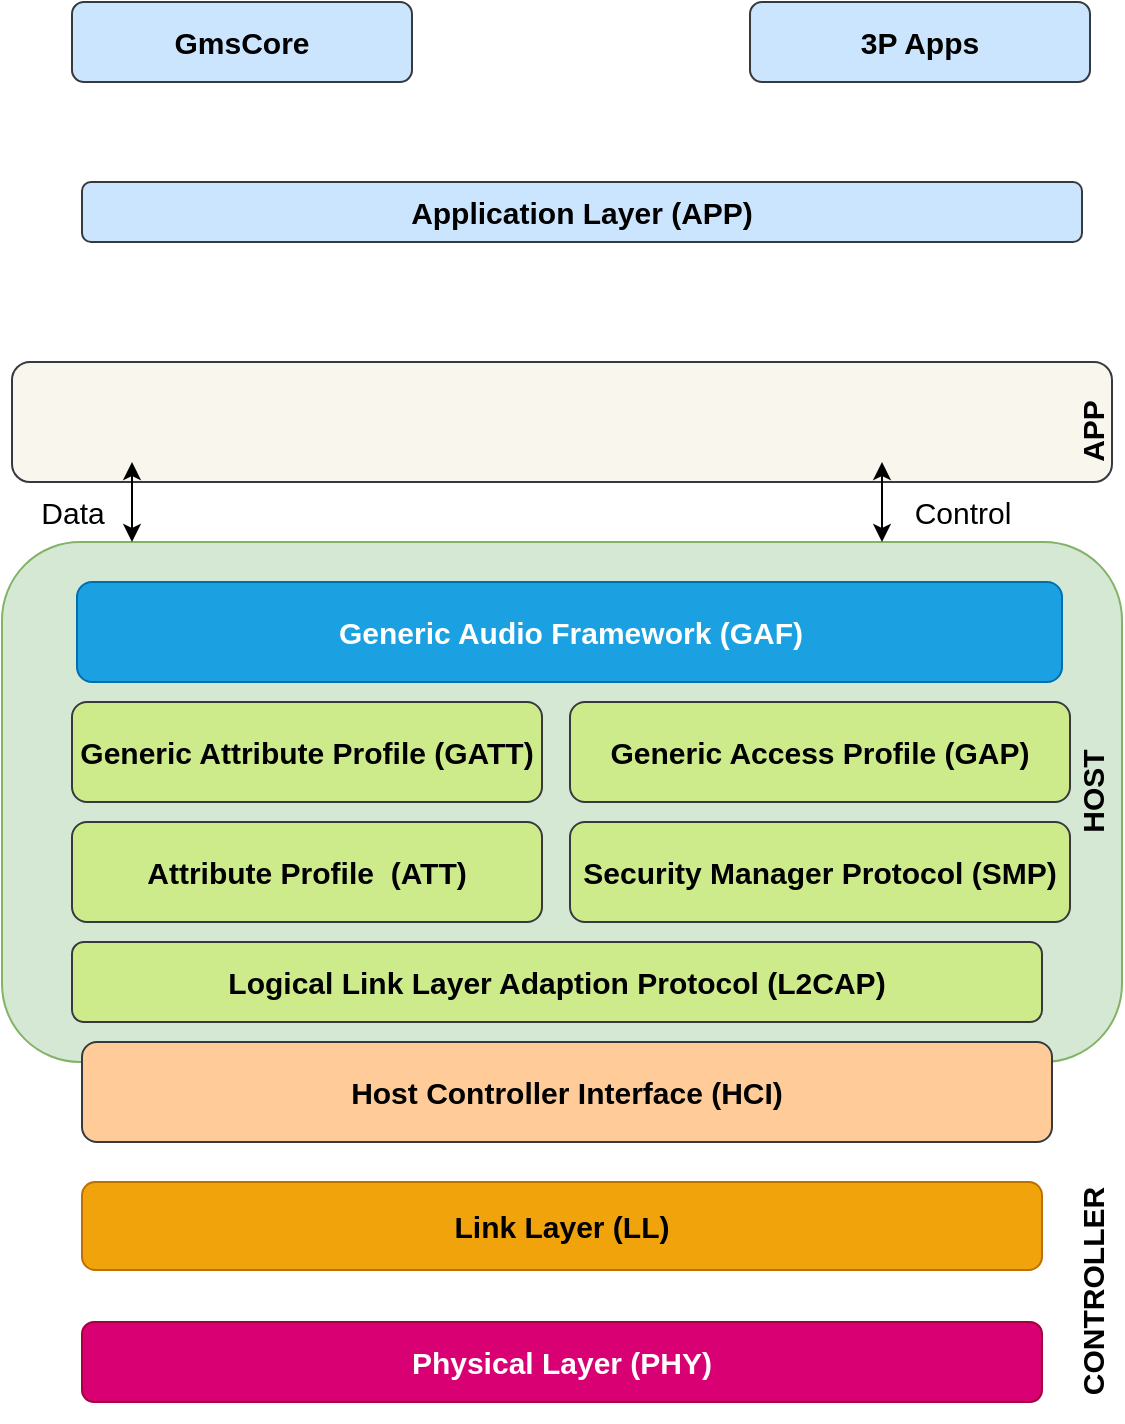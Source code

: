 <mxfile version="20.8.22" type="github">
  <diagram name="第 1 页" id="hpwauvcPhhMmQ36-UDhm">
    <mxGraphModel dx="1802" dy="2006" grid="1" gridSize="10" guides="1" tooltips="1" connect="1" arrows="1" fold="1" page="1" pageScale="1" pageWidth="827" pageHeight="1169" math="0" shadow="0">
      <root>
        <mxCell id="0" />
        <mxCell id="1" parent="0" />
        <mxCell id="VWQwmcBHN6LTqyTXMJ5c-1" value="" style="rounded=1;whiteSpace=wrap;html=1;fillColor=#d5e8d4;strokeColor=#82b366;" vertex="1" parent="1">
          <mxGeometry x="120" y="-810" width="560" height="260" as="geometry" />
        </mxCell>
        <mxCell id="VWQwmcBHN6LTqyTXMJ5c-2" value="&lt;b&gt;&lt;font style=&quot;font-size: 15px;&quot;&gt;Generic Attribute Profile (GATT)&lt;/font&gt;&lt;/b&gt;" style="rounded=1;whiteSpace=wrap;html=1;fillColor=#cdeb8b;strokeColor=#36393d;" vertex="1" parent="1">
          <mxGeometry x="155" y="-730" width="235" height="50" as="geometry" />
        </mxCell>
        <mxCell id="VWQwmcBHN6LTqyTXMJ5c-3" value="&lt;b&gt;&lt;font style=&quot;font-size: 15px;&quot;&gt;Generic Access Profile (GAP)&lt;/font&gt;&lt;/b&gt;" style="rounded=1;whiteSpace=wrap;html=1;fillColor=#cdeb8b;strokeColor=#36393d;" vertex="1" parent="1">
          <mxGeometry x="404" y="-730" width="250" height="50" as="geometry" />
        </mxCell>
        <mxCell id="VWQwmcBHN6LTqyTXMJ5c-4" value="&lt;b&gt;&lt;font style=&quot;font-size: 15px;&quot;&gt;Attribute Profile&amp;nbsp;&lt;/font&gt;&lt;/b&gt;&lt;b&gt;&lt;font style=&quot;font-size: 15px;&quot;&gt;&amp;nbsp;(ATT)&lt;/font&gt;&lt;/b&gt;" style="rounded=1;whiteSpace=wrap;html=1;fillColor=#cdeb8b;strokeColor=#36393d;" vertex="1" parent="1">
          <mxGeometry x="155" y="-670" width="235" height="50" as="geometry" />
        </mxCell>
        <mxCell id="VWQwmcBHN6LTqyTXMJ5c-5" value="&lt;b&gt;&lt;font style=&quot;font-size: 15px;&quot;&gt;Logical Link Layer Adaption Protocol (L2CAP)&lt;/font&gt;&lt;/b&gt;" style="rounded=1;whiteSpace=wrap;html=1;fillColor=#cdeb8b;strokeColor=#36393d;" vertex="1" parent="1">
          <mxGeometry x="155" y="-610" width="485" height="40" as="geometry" />
        </mxCell>
        <mxCell id="VWQwmcBHN6LTqyTXMJ5c-6" value="&lt;b&gt;&lt;font style=&quot;font-size: 15px;&quot;&gt;Security Manager Protocol (SMP)&lt;/font&gt;&lt;/b&gt;" style="rounded=1;whiteSpace=wrap;html=1;fillColor=#cdeb8b;strokeColor=#36393d;" vertex="1" parent="1">
          <mxGeometry x="404" y="-670" width="250" height="50" as="geometry" />
        </mxCell>
        <mxCell id="VWQwmcBHN6LTqyTXMJ5c-7" value="&lt;b&gt;&lt;font style=&quot;font-size: 15px;&quot;&gt;Host Controller Interface (HCI)&lt;/font&gt;&lt;/b&gt;" style="rounded=1;whiteSpace=wrap;html=1;fillColor=#ffcc99;strokeColor=#36393d;" vertex="1" parent="1">
          <mxGeometry x="160" y="-560" width="485" height="50" as="geometry" />
        </mxCell>
        <mxCell id="VWQwmcBHN6LTqyTXMJ5c-8" value="" style="rounded=1;whiteSpace=wrap;html=1;fillColor=#f9f7ed;strokeColor=#36393d;" vertex="1" parent="1">
          <mxGeometry x="125" y="-900" width="550" height="60" as="geometry" />
        </mxCell>
        <mxCell id="VWQwmcBHN6LTqyTXMJ5c-9" value="&lt;font style=&quot;font-size: 15px;&quot;&gt;&lt;b&gt;Link Layer (LL)&lt;/b&gt;&lt;/font&gt;" style="rounded=1;whiteSpace=wrap;html=1;fillColor=#f0a30a;strokeColor=#BD7000;fontColor=#000000;" vertex="1" parent="1">
          <mxGeometry x="160" y="-490" width="480" height="44" as="geometry" />
        </mxCell>
        <mxCell id="VWQwmcBHN6LTqyTXMJ5c-10" value="&lt;font style=&quot;font-size: 15px;&quot;&gt;&lt;b&gt;Physical Layer (PHY)&lt;/b&gt;&lt;/font&gt;" style="rounded=1;whiteSpace=wrap;html=1;fillColor=#d80073;strokeColor=#A50040;fontColor=#ffffff;" vertex="1" parent="1">
          <mxGeometry x="160" y="-420" width="480" height="40" as="geometry" />
        </mxCell>
        <mxCell id="VWQwmcBHN6LTqyTXMJ5c-11" value="&lt;b&gt;GmsCore&lt;/b&gt;" style="rounded=1;whiteSpace=wrap;html=1;fontSize=15;fillColor=#cce5ff;strokeColor=#36393d;" vertex="1" parent="1">
          <mxGeometry x="155" y="-1080" width="170" height="40" as="geometry" />
        </mxCell>
        <mxCell id="VWQwmcBHN6LTqyTXMJ5c-12" value="&lt;b&gt;APP&lt;/b&gt;" style="text;html=1;resizable=0;autosize=1;align=center;verticalAlign=middle;points=[];fillColor=none;strokeColor=none;rounded=0;fontSize=15;rotation=-90;" vertex="1" parent="1">
          <mxGeometry x="640" y="-880" width="50" height="30" as="geometry" />
        </mxCell>
        <mxCell id="VWQwmcBHN6LTqyTXMJ5c-13" value="&lt;b&gt;HOST&lt;/b&gt;" style="text;html=1;resizable=0;autosize=1;align=center;verticalAlign=middle;points=[];fillColor=none;strokeColor=none;rounded=0;fontSize=15;rotation=-90;" vertex="1" parent="1">
          <mxGeometry x="630" y="-700" width="70" height="30" as="geometry" />
        </mxCell>
        <mxCell id="VWQwmcBHN6LTqyTXMJ5c-14" value="&lt;b&gt;CONTROLLER&lt;/b&gt;" style="text;html=1;resizable=0;autosize=1;align=center;verticalAlign=middle;points=[];fillColor=none;strokeColor=none;rounded=0;fontSize=15;rotation=-90;" vertex="1" parent="1">
          <mxGeometry x="600" y="-450" width="130" height="30" as="geometry" />
        </mxCell>
        <mxCell id="VWQwmcBHN6LTqyTXMJ5c-15" value="Data" style="text;html=1;resizable=0;autosize=1;align=center;verticalAlign=middle;points=[];fillColor=none;strokeColor=none;rounded=0;fontSize=15;" vertex="1" parent="1">
          <mxGeometry x="125" y="-840" width="60" height="30" as="geometry" />
        </mxCell>
        <mxCell id="VWQwmcBHN6LTqyTXMJ5c-16" value="" style="endArrow=classic;startArrow=classic;html=1;rounded=0;fontSize=15;" edge="1" parent="1">
          <mxGeometry width="50" height="50" relative="1" as="geometry">
            <mxPoint x="185" y="-810" as="sourcePoint" />
            <mxPoint x="185" y="-850" as="targetPoint" />
          </mxGeometry>
        </mxCell>
        <mxCell id="VWQwmcBHN6LTqyTXMJ5c-17" value="" style="endArrow=classic;startArrow=classic;html=1;rounded=0;fontSize=15;" edge="1" parent="1">
          <mxGeometry width="50" height="50" relative="1" as="geometry">
            <mxPoint x="560" y="-810" as="sourcePoint" />
            <mxPoint x="560" y="-850" as="targetPoint" />
          </mxGeometry>
        </mxCell>
        <mxCell id="VWQwmcBHN6LTqyTXMJ5c-18" value="Control" style="text;html=1;resizable=0;autosize=1;align=center;verticalAlign=middle;points=[];fillColor=none;strokeColor=none;rounded=0;fontSize=15;" vertex="1" parent="1">
          <mxGeometry x="565" y="-840" width="70" height="30" as="geometry" />
        </mxCell>
        <mxCell id="VWQwmcBHN6LTqyTXMJ5c-19" value="&lt;b&gt;&lt;font style=&quot;font-size: 15px;&quot;&gt;Generic Audio Framework (GAF)&lt;/font&gt;&lt;/b&gt;" style="rounded=1;whiteSpace=wrap;html=1;fillColor=#1ba1e2;strokeColor=#006EAF;fontColor=#ffffff;" vertex="1" parent="1">
          <mxGeometry x="157.5" y="-790" width="492.5" height="50" as="geometry" />
        </mxCell>
        <mxCell id="VWQwmcBHN6LTqyTXMJ5c-21" value="&lt;b&gt;Application Layer (APP)&lt;/b&gt;" style="rounded=1;whiteSpace=wrap;html=1;fontSize=15;fillColor=#cce5ff;strokeColor=#36393d;" vertex="1" parent="1">
          <mxGeometry x="160" y="-990" width="500" height="30" as="geometry" />
        </mxCell>
        <mxCell id="VWQwmcBHN6LTqyTXMJ5c-22" value="&lt;b&gt;3P Apps&lt;/b&gt;" style="rounded=1;whiteSpace=wrap;html=1;fontSize=15;fillColor=#cce5ff;strokeColor=#36393d;" vertex="1" parent="1">
          <mxGeometry x="494" y="-1080" width="170" height="40" as="geometry" />
        </mxCell>
      </root>
    </mxGraphModel>
  </diagram>
</mxfile>
